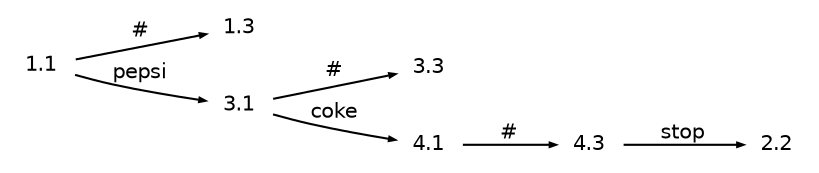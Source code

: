 digraph g
{
   graph [rankdir=LR];
   edge [arrowsize=0.3,fontsize=10,fontname=Helvetica];
   node [shape=plaintext,width=.3,height=.2,fontsize=10,fontname=Helvetica];
   1.1->1.3 [label="#"];
   1.1->3.1 [label="pepsi"];
   3.1->3.3 [label="#"];
   3.1->4.1 [label="coke"];
   4.1->4.3 [label="#"];
   4.3->2.2 [label="stop"];
}
